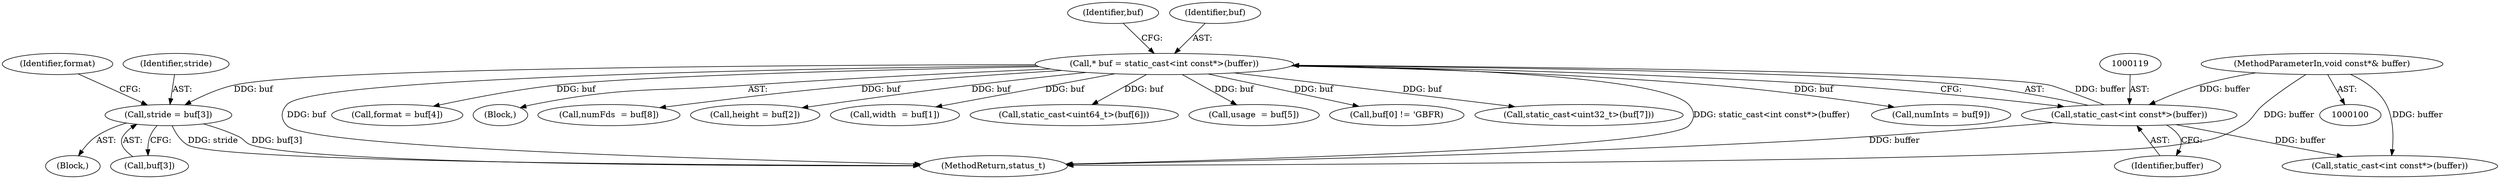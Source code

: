 digraph "0_Android_38803268570f90e97452cd9a30ac831661829091@array" {
"1000185" [label="(Call,stride = buf[3])"];
"1000116" [label="(Call,* buf = static_cast<int const*>(buffer))"];
"1000118" [label="(Call,static_cast<int const*>(buffer))"];
"1000101" [label="(MethodParameterIn,void const*& buffer)"];
"1000136" [label="(Call,numInts = buf[9])"];
"1000174" [label="(Block,)"];
"1000186" [label="(Identifier,stride)"];
"1000120" [label="(Identifier,buffer)"];
"1000190" [label="(Call,format = buf[4])"];
"1000191" [label="(Identifier,format)"];
"1000105" [label="(Block,)"];
"1000130" [label="(Call,numFds  = buf[8])"];
"1000180" [label="(Call,height = buf[2])"];
"1000175" [label="(Call,width  = buf[1])"];
"1000116" [label="(Call,* buf = static_cast<int const*>(buffer))"];
"1000185" [label="(Call,stride = buf[3])"];
"1000101" [label="(MethodParameterIn,void const*& buffer)"];
"1000305" [label="(Call,static_cast<int const*>(buffer))"];
"1000251" [label="(Call,static_cast<uint64_t>(buf[6]))"];
"1000195" [label="(Call,usage  = buf[5])"];
"1000124" [label="(Identifier,buf)"];
"1000117" [label="(Identifier,buf)"];
"1000122" [label="(Call,buf[0] != 'GBFR)"];
"1000320" [label="(MethodReturn,status_t)"];
"1000259" [label="(Call,static_cast<uint32_t>(buf[7]))"];
"1000187" [label="(Call,buf[3])"];
"1000118" [label="(Call,static_cast<int const*>(buffer))"];
"1000185" -> "1000174"  [label="AST: "];
"1000185" -> "1000187"  [label="CFG: "];
"1000186" -> "1000185"  [label="AST: "];
"1000187" -> "1000185"  [label="AST: "];
"1000191" -> "1000185"  [label="CFG: "];
"1000185" -> "1000320"  [label="DDG: stride"];
"1000185" -> "1000320"  [label="DDG: buf[3]"];
"1000116" -> "1000185"  [label="DDG: buf"];
"1000116" -> "1000105"  [label="AST: "];
"1000116" -> "1000118"  [label="CFG: "];
"1000117" -> "1000116"  [label="AST: "];
"1000118" -> "1000116"  [label="AST: "];
"1000124" -> "1000116"  [label="CFG: "];
"1000116" -> "1000320"  [label="DDG: buf"];
"1000116" -> "1000320"  [label="DDG: static_cast<int const*>(buffer)"];
"1000118" -> "1000116"  [label="DDG: buffer"];
"1000116" -> "1000122"  [label="DDG: buf"];
"1000116" -> "1000130"  [label="DDG: buf"];
"1000116" -> "1000136"  [label="DDG: buf"];
"1000116" -> "1000175"  [label="DDG: buf"];
"1000116" -> "1000180"  [label="DDG: buf"];
"1000116" -> "1000190"  [label="DDG: buf"];
"1000116" -> "1000195"  [label="DDG: buf"];
"1000116" -> "1000251"  [label="DDG: buf"];
"1000116" -> "1000259"  [label="DDG: buf"];
"1000118" -> "1000120"  [label="CFG: "];
"1000119" -> "1000118"  [label="AST: "];
"1000120" -> "1000118"  [label="AST: "];
"1000118" -> "1000320"  [label="DDG: buffer"];
"1000101" -> "1000118"  [label="DDG: buffer"];
"1000118" -> "1000305"  [label="DDG: buffer"];
"1000101" -> "1000100"  [label="AST: "];
"1000101" -> "1000320"  [label="DDG: buffer"];
"1000101" -> "1000305"  [label="DDG: buffer"];
}
